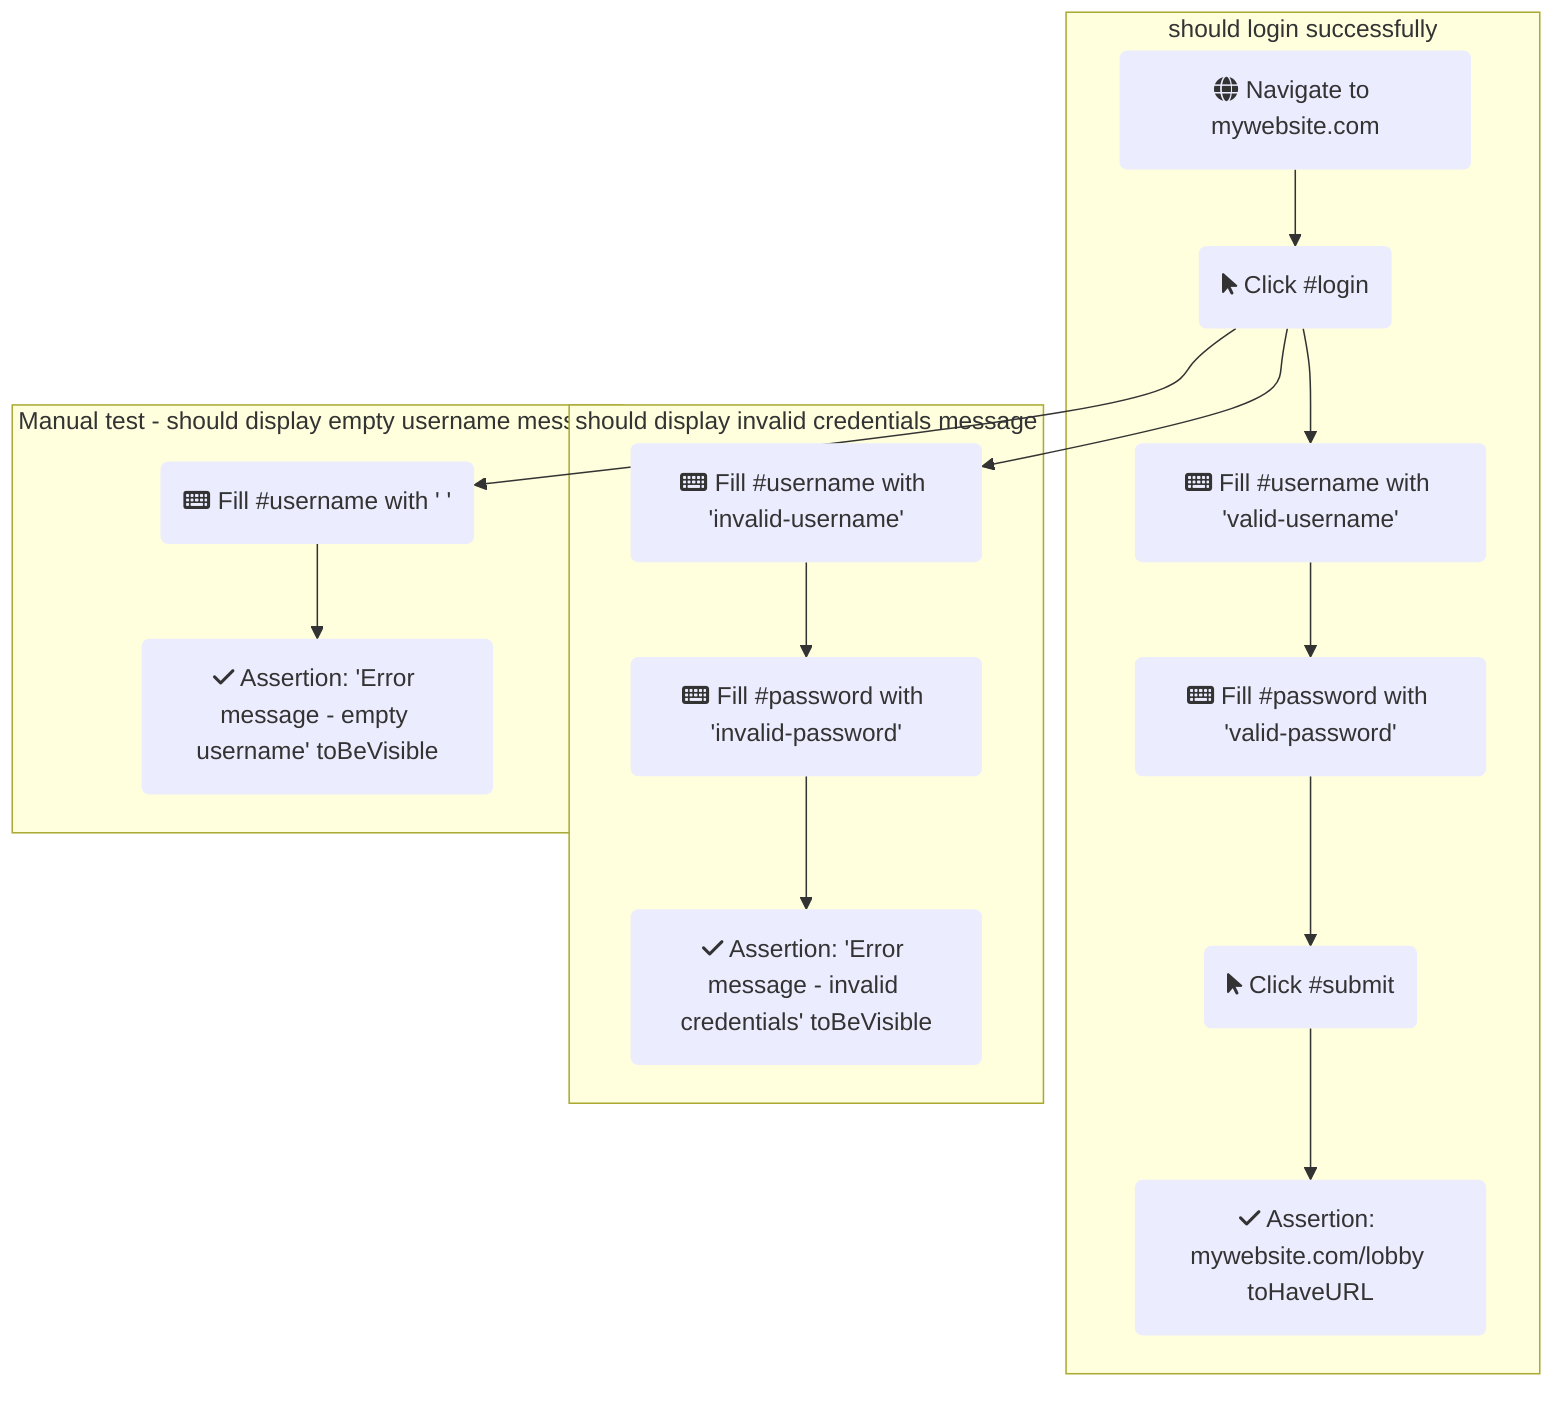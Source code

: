 %%{init: {"themeVariables": {"fontSize": "16px", "nodeBorder": "1px solid #333", "nodeTextColor": "#333", "edgeColor": "#333", "nodeBackground": "#fff", "edgeLabelBackground": "#ffffff"} }}%%
flowchart TD
    subgraph "should login successfully"
        B1("fa:fa-globe Navigate to mywebsite.com")
        C2("fa:fa-mouse-pointer Click #login")
        B1 --> C2("fa:fa-mouse-pointer Click #login")
        D3("fa:fa-keyboard Fill #username with 'valid-username'")
        C2 --> D3("fa:fa-keyboard Fill #username with 'valid-username'")
        D4("fa:fa-keyboard Fill #password with 'valid-password'")
        D3 --> D4("fa:fa-keyboard Fill #password with 'valid-password'")
        C5("fa:fa-mouse-pointer Click #submit")
        D4 --> C5("fa:fa-mouse-pointer Click #submit")
        E6("fa:fa-check Assertion: mywebsite.com/lobby toHaveURL")
        C5 --> E6("fa:fa-check Assertion: mywebsite.com/lobby toHaveURL")
    end
    subgraph "should display invalid credentials message"
        D7("fa:fa-keyboard Fill #username with 'invalid-username'")
        C2 --> D7("fa:fa-keyboard Fill #username with 'invalid-username'")
        D8("fa:fa-keyboard Fill #password with 'invalid-password'")
        D7 --> D8("fa:fa-keyboard Fill #password with 'invalid-password'")
        E9("fa:fa-check Assertion: 'Error message - invalid credentials' toBeVisible")
        D8 --> E9("fa:fa-check Assertion: 'Error message - invalid credentials' toBeVisible")
    end
    subgraph "Manual test - should display empty username message"
        D10("fa:fa-keyboard Fill #username with ' '")
        C2 --> D10("fa:fa-keyboard Fill #username with ' '")
        E11("fa:fa-check Assertion: 'Error message - empty username' toBeVisible")
        D10 --> E11("fa:fa-check Assertion: 'Error message - empty username' toBeVisible")
    end